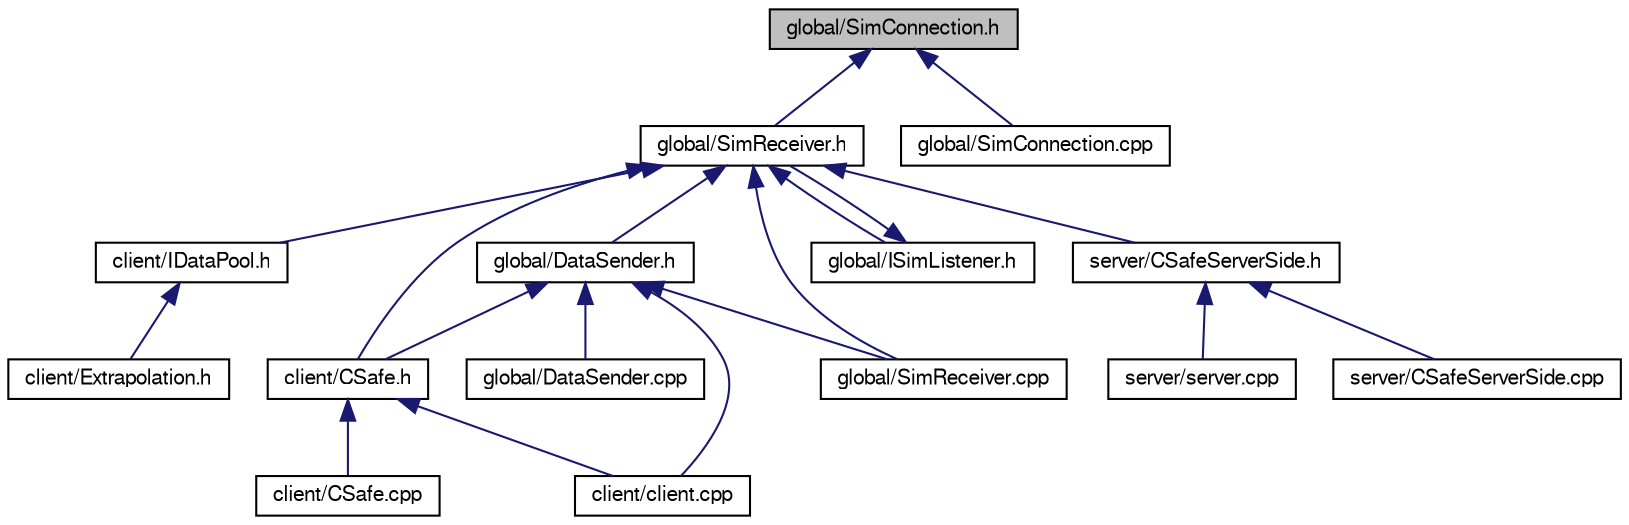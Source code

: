 digraph "global/SimConnection.h"
{
  bgcolor="transparent";
  edge [fontname="FreeSans",fontsize="10",labelfontname="FreeSans",labelfontsize="10"];
  node [fontname="FreeSans",fontsize="10",shape=record];
  Node1 [label="global/SimConnection.h",height=0.2,width=0.4,color="black", fillcolor="grey75", style="filled" fontcolor="black"];
  Node1 -> Node2 [dir="back",color="midnightblue",fontsize="10",style="solid",fontname="FreeSans"];
  Node2 [label="global/SimReceiver.h",height=0.2,width=0.4,color="black",URL="$SimReceiver_8h.html",tooltip="Header for the class SimReceiver. "];
  Node2 -> Node3 [dir="back",color="midnightblue",fontsize="10",style="solid",fontname="FreeSans"];
  Node3 [label="client/CSafe.h",height=0.2,width=0.4,color="black",URL="$CSafe_8h.html"];
  Node3 -> Node4 [dir="back",color="midnightblue",fontsize="10",style="solid",fontname="FreeSans"];
  Node4 [label="client/client.cpp",height=0.2,width=0.4,color="black",URL="$client_2client_8cpp.html"];
  Node3 -> Node5 [dir="back",color="midnightblue",fontsize="10",style="solid",fontname="FreeSans"];
  Node5 [label="client/CSafe.cpp",height=0.2,width=0.4,color="black",URL="$CSafe_8cpp.html"];
  Node2 -> Node6 [dir="back",color="midnightblue",fontsize="10",style="solid",fontname="FreeSans"];
  Node6 [label="client/IDataPool.h",height=0.2,width=0.4,color="black",URL="$IDataPool_8h.html"];
  Node6 -> Node7 [dir="back",color="midnightblue",fontsize="10",style="solid",fontname="FreeSans"];
  Node7 [label="client/Extrapolation.h",height=0.2,width=0.4,color="black",URL="$Extrapolation_8h.html"];
  Node2 -> Node8 [dir="back",color="midnightblue",fontsize="10",style="solid",fontname="FreeSans"];
  Node8 [label="global/DataSender.h",height=0.2,width=0.4,color="black",URL="$DataSender_8h.html"];
  Node8 -> Node3 [dir="back",color="midnightblue",fontsize="10",style="solid",fontname="FreeSans"];
  Node8 -> Node4 [dir="back",color="midnightblue",fontsize="10",style="solid",fontname="FreeSans"];
  Node8 -> Node9 [dir="back",color="midnightblue",fontsize="10",style="solid",fontname="FreeSans"];
  Node9 [label="global/DataSender.cpp",height=0.2,width=0.4,color="black",URL="$DataSender_8cpp.html"];
  Node8 -> Node10 [dir="back",color="midnightblue",fontsize="10",style="solid",fontname="FreeSans"];
  Node10 [label="global/SimReceiver.cpp",height=0.2,width=0.4,color="black",URL="$SimReceiver_8cpp.html"];
  Node2 -> Node11 [dir="back",color="midnightblue",fontsize="10",style="solid",fontname="FreeSans"];
  Node11 [label="global/ISimListener.h",height=0.2,width=0.4,color="black",URL="$ISimListener_8h.html"];
  Node11 -> Node2 [dir="back",color="midnightblue",fontsize="10",style="solid",fontname="FreeSans"];
  Node2 -> Node10 [dir="back",color="midnightblue",fontsize="10",style="solid",fontname="FreeSans"];
  Node2 -> Node12 [dir="back",color="midnightblue",fontsize="10",style="solid",fontname="FreeSans"];
  Node12 [label="server/CSafeServerSide.h",height=0.2,width=0.4,color="black",URL="$CSafeServerSide_8h.html"];
  Node12 -> Node13 [dir="back",color="midnightblue",fontsize="10",style="solid",fontname="FreeSans"];
  Node13 [label="server/CSafeServerSide.cpp",height=0.2,width=0.4,color="black",URL="$CSafeServerSide_8cpp.html"];
  Node12 -> Node14 [dir="back",color="midnightblue",fontsize="10",style="solid",fontname="FreeSans"];
  Node14 [label="server/server.cpp",height=0.2,width=0.4,color="black",URL="$server_2Server_8cpp.html"];
  Node1 -> Node15 [dir="back",color="midnightblue",fontsize="10",style="solid",fontname="FreeSans"];
  Node15 [label="global/SimConnection.cpp",height=0.2,width=0.4,color="black",URL="$SimConnection_8cpp.html"];
}
